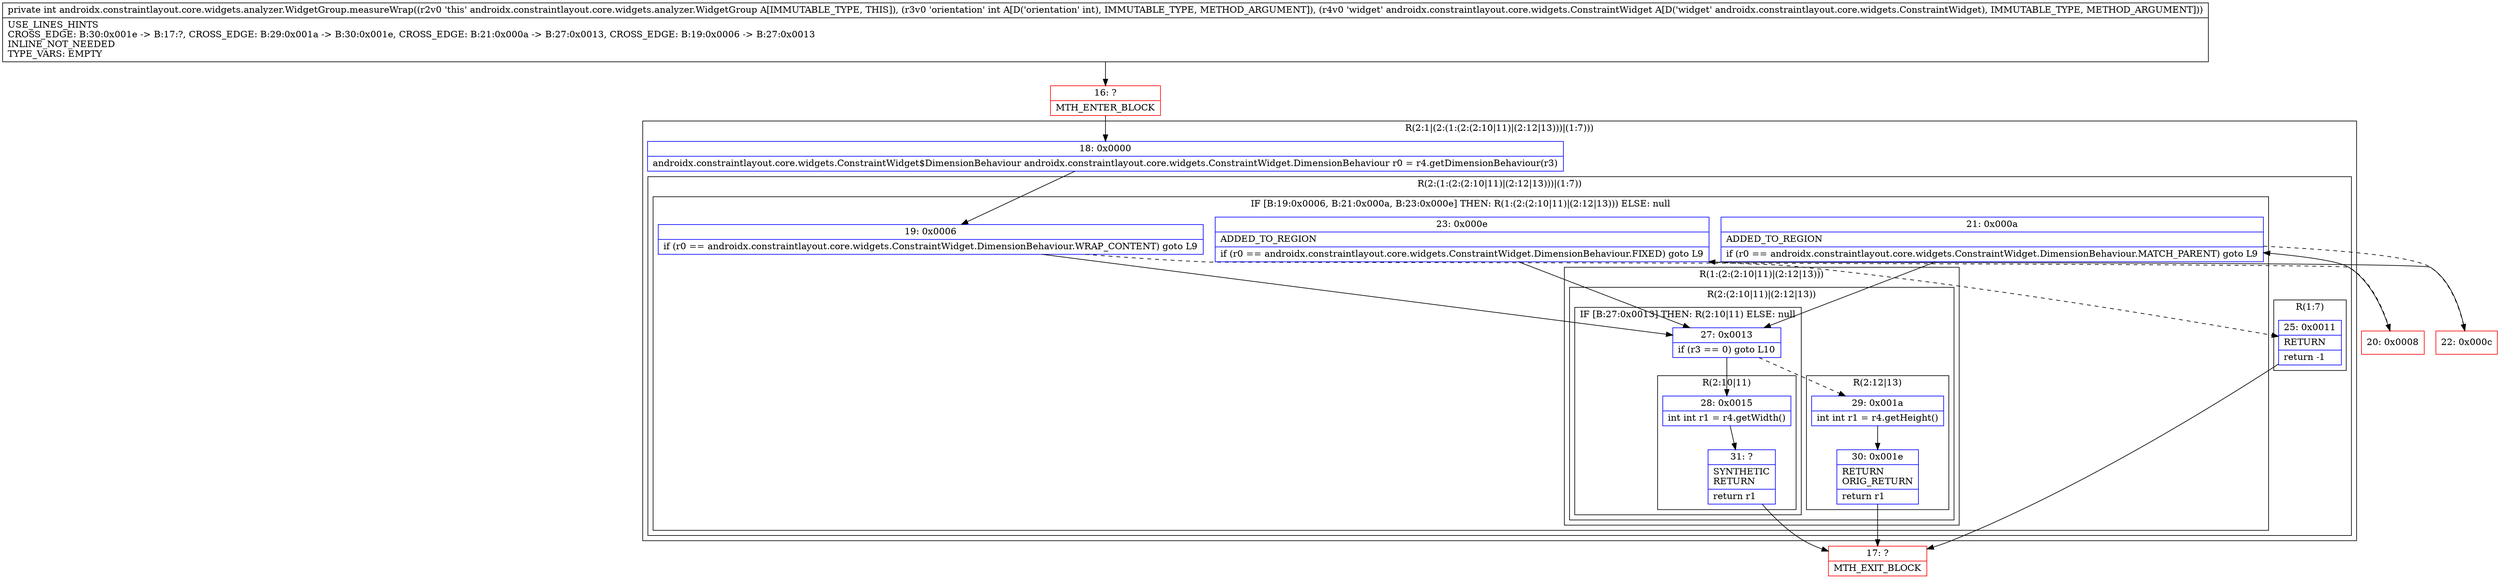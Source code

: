 digraph "CFG forandroidx.constraintlayout.core.widgets.analyzer.WidgetGroup.measureWrap(ILandroidx\/constraintlayout\/core\/widgets\/ConstraintWidget;)I" {
subgraph cluster_Region_238219949 {
label = "R(2:1|(2:(1:(2:(2:10|11)|(2:12|13)))|(1:7)))";
node [shape=record,color=blue];
Node_18 [shape=record,label="{18\:\ 0x0000|androidx.constraintlayout.core.widgets.ConstraintWidget$DimensionBehaviour androidx.constraintlayout.core.widgets.ConstraintWidget.DimensionBehaviour r0 = r4.getDimensionBehaviour(r3)\l}"];
subgraph cluster_Region_513082760 {
label = "R(2:(1:(2:(2:10|11)|(2:12|13)))|(1:7))";
node [shape=record,color=blue];
subgraph cluster_IfRegion_816042488 {
label = "IF [B:19:0x0006, B:21:0x000a, B:23:0x000e] THEN: R(1:(2:(2:10|11)|(2:12|13))) ELSE: null";
node [shape=record,color=blue];
Node_19 [shape=record,label="{19\:\ 0x0006|if (r0 == androidx.constraintlayout.core.widgets.ConstraintWidget.DimensionBehaviour.WRAP_CONTENT) goto L9\l}"];
Node_21 [shape=record,label="{21\:\ 0x000a|ADDED_TO_REGION\l|if (r0 == androidx.constraintlayout.core.widgets.ConstraintWidget.DimensionBehaviour.MATCH_PARENT) goto L9\l}"];
Node_23 [shape=record,label="{23\:\ 0x000e|ADDED_TO_REGION\l|if (r0 == androidx.constraintlayout.core.widgets.ConstraintWidget.DimensionBehaviour.FIXED) goto L9\l}"];
subgraph cluster_Region_1904553297 {
label = "R(1:(2:(2:10|11)|(2:12|13)))";
node [shape=record,color=blue];
subgraph cluster_Region_939566951 {
label = "R(2:(2:10|11)|(2:12|13))";
node [shape=record,color=blue];
subgraph cluster_IfRegion_1380025486 {
label = "IF [B:27:0x0013] THEN: R(2:10|11) ELSE: null";
node [shape=record,color=blue];
Node_27 [shape=record,label="{27\:\ 0x0013|if (r3 == 0) goto L10\l}"];
subgraph cluster_Region_1638401552 {
label = "R(2:10|11)";
node [shape=record,color=blue];
Node_28 [shape=record,label="{28\:\ 0x0015|int int r1 = r4.getWidth()\l}"];
Node_31 [shape=record,label="{31\:\ ?|SYNTHETIC\lRETURN\l|return r1\l}"];
}
}
subgraph cluster_Region_1853632397 {
label = "R(2:12|13)";
node [shape=record,color=blue];
Node_29 [shape=record,label="{29\:\ 0x001a|int int r1 = r4.getHeight()\l}"];
Node_30 [shape=record,label="{30\:\ 0x001e|RETURN\lORIG_RETURN\l|return r1\l}"];
}
}
}
}
subgraph cluster_Region_1691247115 {
label = "R(1:7)";
node [shape=record,color=blue];
Node_25 [shape=record,label="{25\:\ 0x0011|RETURN\l|return \-1\l}"];
}
}
}
Node_16 [shape=record,color=red,label="{16\:\ ?|MTH_ENTER_BLOCK\l}"];
Node_20 [shape=record,color=red,label="{20\:\ 0x0008}"];
Node_22 [shape=record,color=red,label="{22\:\ 0x000c}"];
Node_17 [shape=record,color=red,label="{17\:\ ?|MTH_EXIT_BLOCK\l}"];
MethodNode[shape=record,label="{private int androidx.constraintlayout.core.widgets.analyzer.WidgetGroup.measureWrap((r2v0 'this' androidx.constraintlayout.core.widgets.analyzer.WidgetGroup A[IMMUTABLE_TYPE, THIS]), (r3v0 'orientation' int A[D('orientation' int), IMMUTABLE_TYPE, METHOD_ARGUMENT]), (r4v0 'widget' androidx.constraintlayout.core.widgets.ConstraintWidget A[D('widget' androidx.constraintlayout.core.widgets.ConstraintWidget), IMMUTABLE_TYPE, METHOD_ARGUMENT]))  | USE_LINES_HINTS\lCROSS_EDGE: B:30:0x001e \-\> B:17:?, CROSS_EDGE: B:29:0x001a \-\> B:30:0x001e, CROSS_EDGE: B:21:0x000a \-\> B:27:0x0013, CROSS_EDGE: B:19:0x0006 \-\> B:27:0x0013\lINLINE_NOT_NEEDED\lTYPE_VARS: EMPTY\l}"];
MethodNode -> Node_16;Node_18 -> Node_19;
Node_19 -> Node_20[style=dashed];
Node_19 -> Node_27;
Node_21 -> Node_22[style=dashed];
Node_21 -> Node_27;
Node_23 -> Node_25[style=dashed];
Node_23 -> Node_27;
Node_27 -> Node_28;
Node_27 -> Node_29[style=dashed];
Node_28 -> Node_31;
Node_31 -> Node_17;
Node_29 -> Node_30;
Node_30 -> Node_17;
Node_25 -> Node_17;
Node_16 -> Node_18;
Node_20 -> Node_21;
Node_22 -> Node_23;
}

